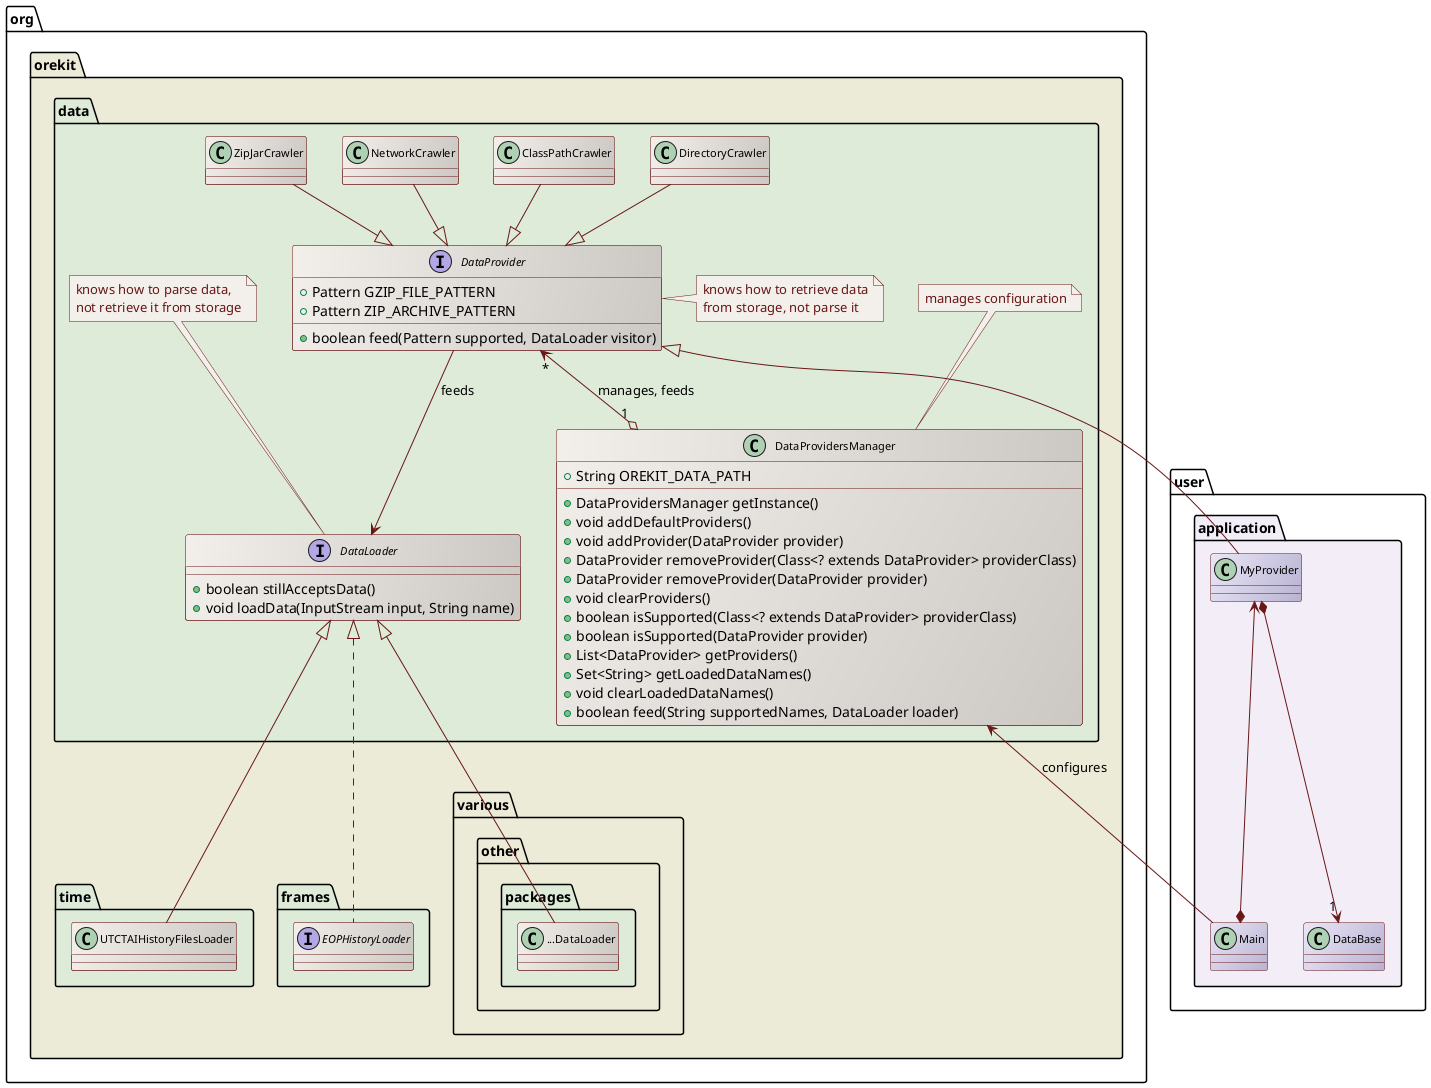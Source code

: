 ' Copyright 2002-2014 CS Systèmes d'Information
' Licensed to CS Systèmes d'Information (CS) under one or more
' contributor license agreements.  See the NOTICE file distributed with
' this work for additional information regarding copyright ownership.
' CS licenses this file to You under the Apache License, Version 2.0
' (the "License"); you may not use this file except in compliance with
' the License.  You may obtain a copy of the License at
'
'   http://www.apache.org/licenses/LICENSE-2.0
'
' Unless required by applicable law or agreed to in writing, software
' distributed under the License is distributed on an "AS IS" BASIS,
' WITHOUT WARRANTIES OR CONDITIONS OF ANY KIND, either express or implied.
' See the License for the specific language governing permissions and
' limitations under the License.
 
@startuml

  skinparam svek                  true
  skinparam ClassBackgroundColor  #F3EFEB/CCC9C5
  skinparam ClassArrowColor       #691616
  skinparam ClassBorderColor      #691616
  skinparam NoteBackgroundColor   #F3EFEB
  skinparam NoteBorderColor       #691616
  skinparam NoteFontColor         #691616
  skinparam ClassFontSize         11

  package org.orekit #ECEBD8 {

    package data #DDEBD8 {

      interface DataProvider {
        +Pattern GZIP_FILE_PATTERN
        +Pattern ZIP_ARCHIVE_PATTERN
        +boolean feed(Pattern supported, DataLoader visitor)
      }
      note right
        knows how to retrieve data
        from storage, not parse it
      end note

      class DataProvidersManager {
        +String OREKIT_DATA_PATH
        +DataProvidersManager getInstance()
        +void addDefaultProviders()
        +void addProvider(DataProvider provider)
        +DataProvider removeProvider(Class<? extends DataProvider> providerClass)
        +DataProvider removeProvider(DataProvider provider)
        +void clearProviders()
        +boolean isSupported(Class<? extends DataProvider> providerClass)
        +boolean isSupported(DataProvider provider)
        +List<DataProvider> getProviders()
        +Set<String> getLoadedDataNames()
        +void clearLoadedDataNames()
        +boolean feed(String supportedNames, DataLoader loader)
      }
      note top
        manages configuration
      end note

      interface DataLoader {
        +boolean stillAcceptsData()
        +void loadData(InputStream input, String name)
      }
      note top
        knows how to parse data,
        not retrieve it from storage
      end note

      DataProvider "*" <--o "1" DataProvidersManager : manages, feeds
      DirectoryCrawler --|> DataProvider
      ClassPathCrawler --|> DataProvider
      NetworkCrawler   --|> DataProvider
      ZipJarCrawler    --|> DataProvider
      DataProvider --> DataLoader : feeds

    }

    package time #DDEBD8 {
      DataLoader <|-- UTCTAIHistoryFilesLoader
    }

    package frames #DDEBD8 {
      interface EOPHistoryLoader
      DataLoader <|.. EOPHistoryLoader
    }

    package various.other.packages #DDEBD8 {
      class "...DataLoader" as DummyDataLoader
      DataLoader <|-- DummyDataLoader
    }

  }

  package user.application #F3EDF7 {
    class MyProvider #EAE6F7/B9B3D2
    class DataBase   #EAE6F7/B9B3D2
    class Main       #EAE6F7/B9B3D2
    DataProvider <|-- MyProvider
    DataProvidersManager <-- Main : configures
    MyProvider <--* Main
    MyProvider *--> "1" DataBase
  }

@enduml
